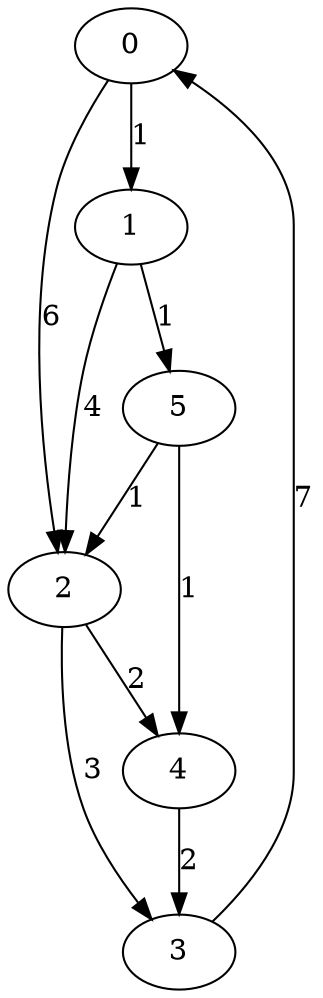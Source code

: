
digraph G {
    0->2 [label="6"];
    0->1 [label="1"];
    1->2 [label="4"];
    1->5 [label="1"];
    5->2 [label="1"];
    5->4 [label="1"]
    4->3 [label="2"];
    2->4 [label="2"];
    2 -> 3 [label="3"];
    3 -> 0 [label="7"];
}